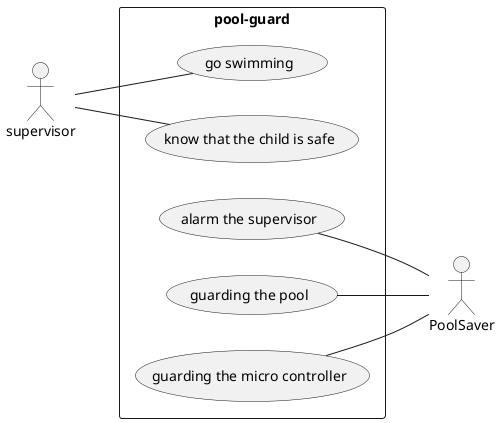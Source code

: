 @startuml
left to right direction
actor supervisor
actor PoolSaver
rectangle pool-guard {
    supervisor -- (go swimming)
    supervisor -- (know that the child is safe)
    (alarm the supervisor) -- PoolSaver
    (guarding the pool) -- PoolSaver
    (guarding the micro controller) -- PoolSaver
}
@enduml
